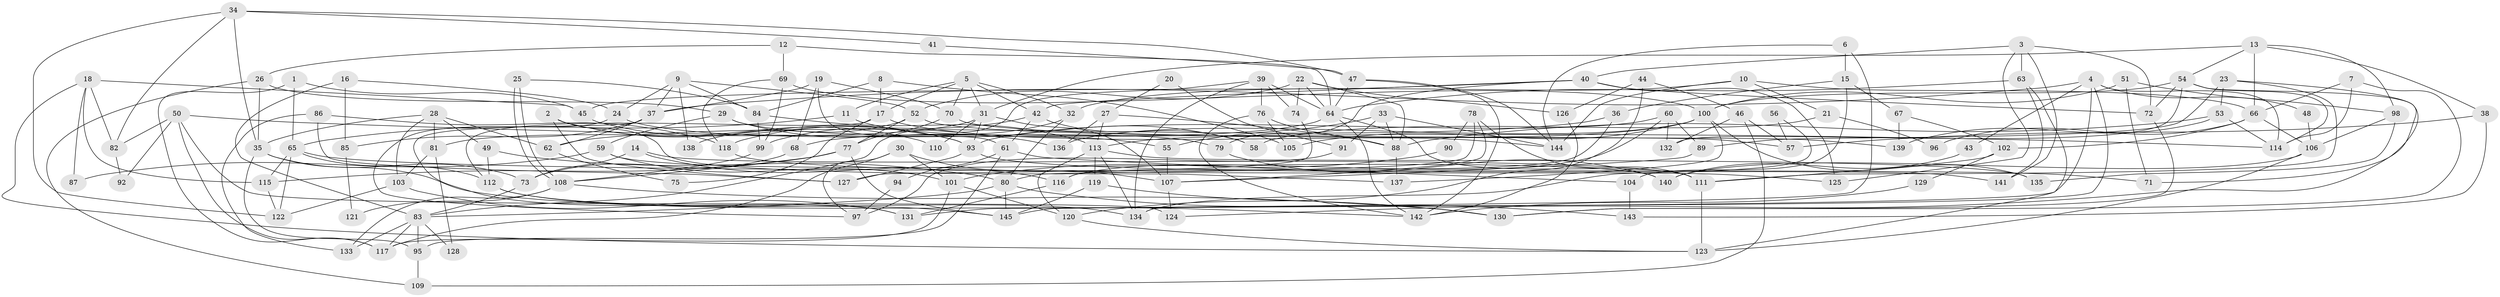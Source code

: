 // coarse degree distribution, {8: 0.0392156862745098, 9: 0.0196078431372549, 6: 0.0784313725490196, 3: 0.27450980392156865, 5: 0.11764705882352941, 4: 0.29411764705882354, 12: 0.00980392156862745, 2: 0.11764705882352941, 10: 0.00980392156862745, 15: 0.0196078431372549, 7: 0.00980392156862745, 13: 0.00980392156862745}
// Generated by graph-tools (version 1.1) at 2025/51/03/04/25 22:51:22]
// undirected, 145 vertices, 290 edges
graph export_dot {
  node [color=gray90,style=filled];
  1;
  2;
  3;
  4;
  5;
  6;
  7;
  8;
  9;
  10;
  11;
  12;
  13;
  14;
  15;
  16;
  17;
  18;
  19;
  20;
  21;
  22;
  23;
  24;
  25;
  26;
  27;
  28;
  29;
  30;
  31;
  32;
  33;
  34;
  35;
  36;
  37;
  38;
  39;
  40;
  41;
  42;
  43;
  44;
  45;
  46;
  47;
  48;
  49;
  50;
  51;
  52;
  53;
  54;
  55;
  56;
  57;
  58;
  59;
  60;
  61;
  62;
  63;
  64;
  65;
  66;
  67;
  68;
  69;
  70;
  71;
  72;
  73;
  74;
  75;
  76;
  77;
  78;
  79;
  80;
  81;
  82;
  83;
  84;
  85;
  86;
  87;
  88;
  89;
  90;
  91;
  92;
  93;
  94;
  95;
  96;
  97;
  98;
  99;
  100;
  101;
  102;
  103;
  104;
  105;
  106;
  107;
  108;
  109;
  110;
  111;
  112;
  113;
  114;
  115;
  116;
  117;
  118;
  119;
  120;
  121;
  122;
  123;
  124;
  125;
  126;
  127;
  128;
  129;
  130;
  131;
  132;
  133;
  134;
  135;
  136;
  137;
  138;
  139;
  140;
  141;
  142;
  143;
  144;
  145;
  1 -- 45;
  1 -- 65;
  1 -- 117;
  2 -- 137;
  2 -- 127;
  2 -- 93;
  2 -- 110;
  3 -- 40;
  3 -- 141;
  3 -- 63;
  3 -- 72;
  3 -- 125;
  4 -- 114;
  4 -- 145;
  4 -- 37;
  4 -- 43;
  4 -- 48;
  4 -- 134;
  5 -- 31;
  5 -- 70;
  5 -- 11;
  5 -- 17;
  5 -- 32;
  5 -- 42;
  6 -- 15;
  6 -- 131;
  6 -- 144;
  7 -- 66;
  7 -- 114;
  7 -- 130;
  8 -- 84;
  8 -- 105;
  8 -- 17;
  9 -- 52;
  9 -- 84;
  9 -- 24;
  9 -- 37;
  9 -- 138;
  10 -- 144;
  10 -- 66;
  10 -- 21;
  10 -- 32;
  11 -- 65;
  11 -- 58;
  12 -- 64;
  12 -- 69;
  12 -- 26;
  13 -- 31;
  13 -- 66;
  13 -- 38;
  13 -- 54;
  13 -- 98;
  14 -- 73;
  14 -- 116;
  14 -- 111;
  15 -- 36;
  15 -- 104;
  15 -- 67;
  16 -- 24;
  16 -- 83;
  16 -- 85;
  17 -- 75;
  17 -- 112;
  17 -- 144;
  18 -- 123;
  18 -- 115;
  18 -- 45;
  18 -- 82;
  18 -- 87;
  19 -- 68;
  19 -- 37;
  19 -- 61;
  19 -- 70;
  20 -- 27;
  20 -- 91;
  21 -- 58;
  21 -- 96;
  22 -- 74;
  22 -- 64;
  22 -- 52;
  22 -- 88;
  22 -- 126;
  23 -- 71;
  23 -- 111;
  23 -- 53;
  23 -- 89;
  24 -- 55;
  24 -- 97;
  25 -- 108;
  25 -- 108;
  25 -- 84;
  26 -- 109;
  26 -- 29;
  26 -- 35;
  27 -- 113;
  27 -- 136;
  27 -- 88;
  28 -- 49;
  28 -- 35;
  28 -- 62;
  28 -- 81;
  28 -- 103;
  29 -- 59;
  29 -- 79;
  29 -- 136;
  30 -- 101;
  30 -- 117;
  30 -- 97;
  30 -- 107;
  31 -- 107;
  31 -- 93;
  31 -- 81;
  31 -- 110;
  32 -- 80;
  32 -- 99;
  33 -- 88;
  33 -- 144;
  33 -- 55;
  33 -- 91;
  34 -- 47;
  34 -- 35;
  34 -- 41;
  34 -- 82;
  34 -- 122;
  35 -- 142;
  35 -- 73;
  35 -- 95;
  36 -- 116;
  36 -- 62;
  37 -- 62;
  37 -- 85;
  37 -- 131;
  38 -- 57;
  38 -- 143;
  39 -- 64;
  39 -- 134;
  39 -- 74;
  39 -- 76;
  39 -- 83;
  40 -- 125;
  40 -- 72;
  40 -- 42;
  40 -- 45;
  40 -- 79;
  41 -- 47;
  42 -- 58;
  42 -- 61;
  42 -- 118;
  43 -- 140;
  44 -- 126;
  44 -- 120;
  44 -- 46;
  45 -- 93;
  46 -- 132;
  46 -- 57;
  46 -- 109;
  47 -- 144;
  47 -- 142;
  47 -- 64;
  48 -- 106;
  49 -- 80;
  49 -- 112;
  50 -- 82;
  50 -- 117;
  50 -- 92;
  50 -- 114;
  50 -- 124;
  51 -- 98;
  51 -- 100;
  51 -- 71;
  52 -- 77;
  52 -- 57;
  52 -- 138;
  53 -- 88;
  53 -- 114;
  53 -- 139;
  54 -- 114;
  54 -- 72;
  54 -- 100;
  54 -- 124;
  54 -- 132;
  55 -- 107;
  56 -- 134;
  56 -- 57;
  59 -- 140;
  59 -- 101;
  59 -- 87;
  60 -- 93;
  60 -- 89;
  60 -- 116;
  60 -- 132;
  61 -- 94;
  61 -- 95;
  61 -- 104;
  62 -- 75;
  63 -- 64;
  63 -- 123;
  63 -- 141;
  64 -- 111;
  64 -- 68;
  64 -- 142;
  65 -- 122;
  65 -- 112;
  65 -- 71;
  65 -- 115;
  66 -- 102;
  66 -- 106;
  66 -- 96;
  67 -- 139;
  67 -- 102;
  68 -- 73;
  69 -- 99;
  69 -- 100;
  69 -- 118;
  70 -- 77;
  70 -- 139;
  72 -- 130;
  73 -- 83;
  74 -- 127;
  76 -- 88;
  76 -- 105;
  76 -- 142;
  77 -- 108;
  77 -- 115;
  77 -- 145;
  78 -- 107;
  78 -- 80;
  78 -- 90;
  78 -- 111;
  79 -- 140;
  80 -- 83;
  80 -- 143;
  80 -- 145;
  81 -- 103;
  81 -- 128;
  82 -- 92;
  83 -- 95;
  83 -- 117;
  83 -- 128;
  83 -- 133;
  84 -- 113;
  84 -- 99;
  85 -- 121;
  86 -- 133;
  86 -- 118;
  86 -- 127;
  88 -- 137;
  89 -- 107;
  90 -- 101;
  91 -- 97;
  93 -- 127;
  93 -- 141;
  94 -- 97;
  95 -- 109;
  98 -- 135;
  98 -- 106;
  99 -- 108;
  100 -- 113;
  100 -- 105;
  100 -- 135;
  100 -- 136;
  100 -- 137;
  101 -- 117;
  101 -- 120;
  102 -- 111;
  102 -- 129;
  103 -- 122;
  103 -- 131;
  104 -- 143;
  106 -- 123;
  106 -- 140;
  107 -- 124;
  108 -- 130;
  108 -- 121;
  108 -- 133;
  111 -- 123;
  112 -- 145;
  112 -- 134;
  113 -- 134;
  113 -- 119;
  113 -- 120;
  113 -- 135;
  115 -- 122;
  116 -- 131;
  118 -- 125;
  119 -- 145;
  119 -- 130;
  120 -- 123;
  126 -- 142;
  129 -- 142;
}

